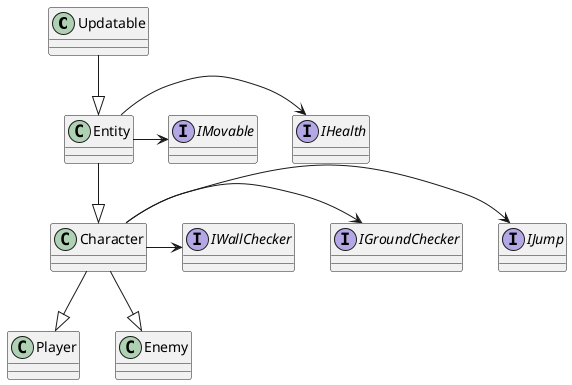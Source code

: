 ﻿@startuml
'https://plantuml.com/class-diagram

class Updatable
class Entity
class Character
class Player
class Enemy

interface IMovable
interface IHealth

interface IJump
interface IGroundChecker 
interface IWallChecker

Updatable --|> Entity

Entity --|> Character
Entity -> IHealth
Entity -> IMovable

Character --|> Player
Character --|> Enemy
Character -> IJump
Character -> IGroundChecker
Character -> IWallChecker




@enduml